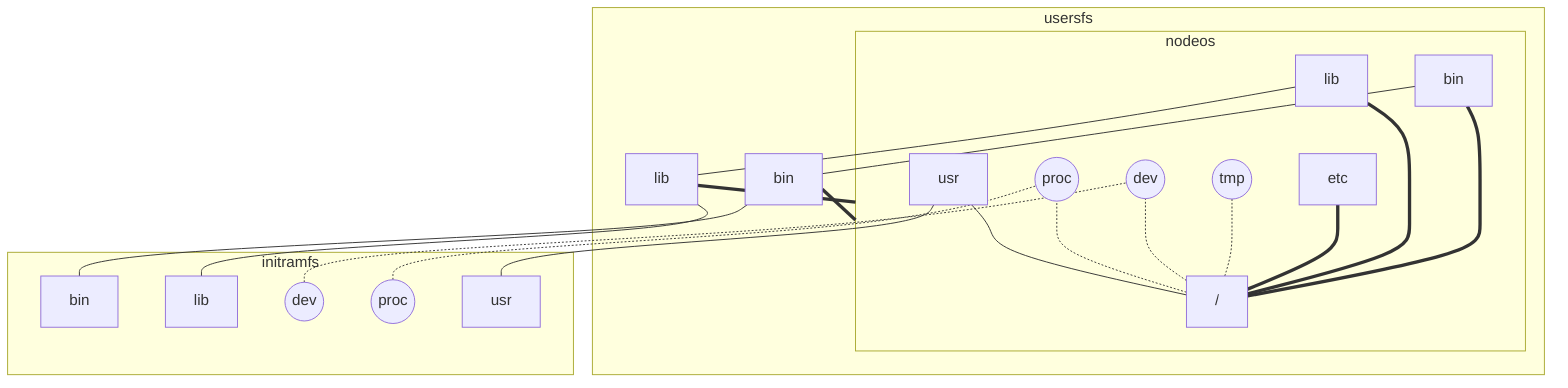 graph BT
  subgraph initramfs
    ibin[bin]
    ilib[lib]

    iDEV((dev))
    iproc((proc))

    iusr[usr]
  end

  subgraph usersfs
    nodeos === ubin[bin]
    nodeos === ulib[lib]
  end

  subgraph nodeos
    / === bin
    / === lib

    / === etc
    / -.- tmp((tmp))

    / -.- DEV((dev))
    / -.- proc((proc))
    / --- usr[usr]
  end

  ibin --- ubin
  ubin --- bin

  iDEV -.- DEV

  ilib --- ulib
  ulib --- lib

  iproc -.- proc

  iusr --- usr